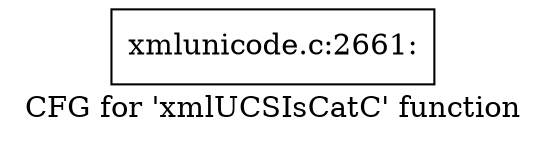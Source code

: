 digraph "CFG for 'xmlUCSIsCatC' function" {
	label="CFG for 'xmlUCSIsCatC' function";

	Node0x4eaa370 [shape=record,label="{xmlunicode.c:2661:}"];
}
